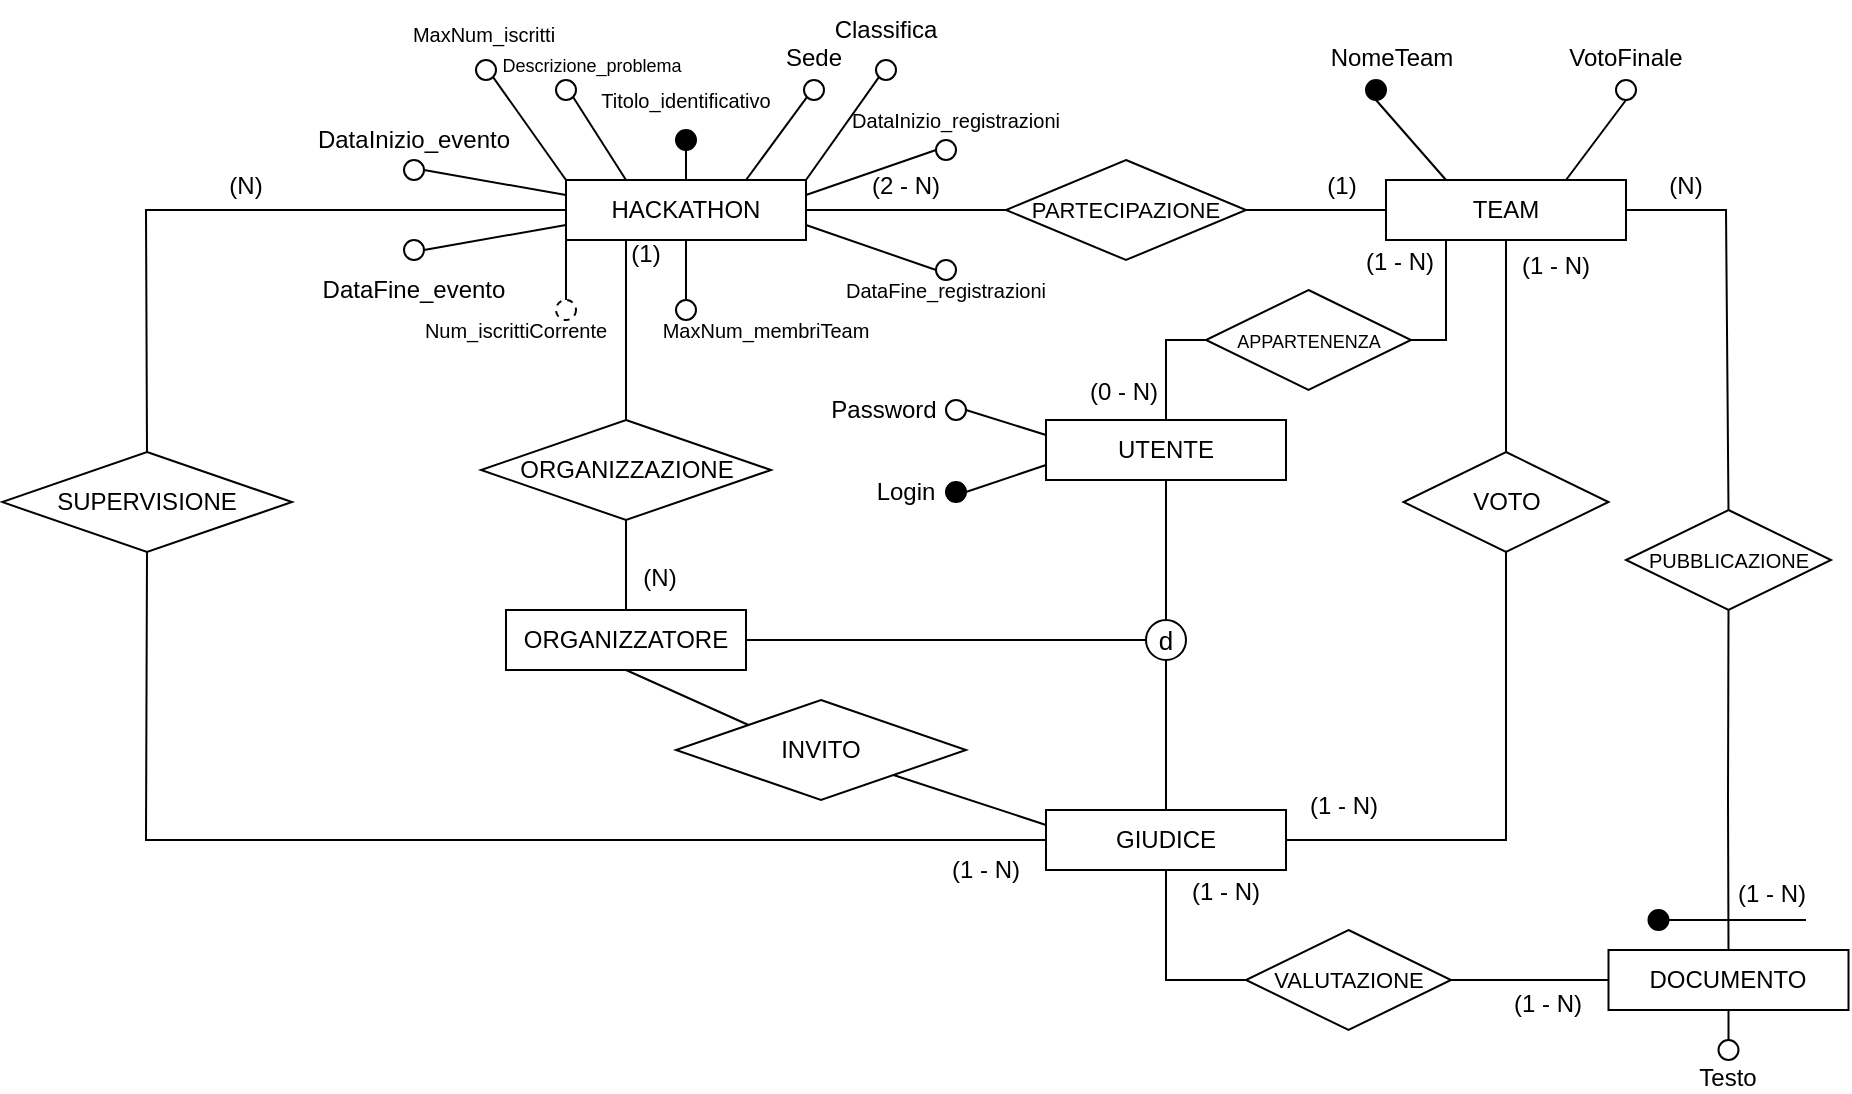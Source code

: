 <mxfile version="27.0.1">
  <diagram name="Pagina-1" id="3BJDsjm3188LnfSvLTGc">
    <mxGraphModel dx="1177" dy="638" grid="1" gridSize="10" guides="1" tooltips="1" connect="1" arrows="1" fold="1" page="1" pageScale="1" pageWidth="827" pageHeight="1169" math="0" shadow="0">
      <root>
        <mxCell id="0" />
        <mxCell id="1" parent="0" />
        <mxCell id="y3gIQtt8uorZYjk39eLD-2" value="&lt;div&gt;HACKATHON&lt;/div&gt;" style="rounded=0;whiteSpace=wrap;html=1;" vertex="1" parent="1">
          <mxGeometry x="320" y="240" width="120" height="30" as="geometry" />
        </mxCell>
        <mxCell id="y3gIQtt8uorZYjk39eLD-3" value="" style="endArrow=none;html=1;rounded=0;exitX=0.5;exitY=0;exitDx=0;exitDy=0;entryX=0.5;entryY=1;entryDx=0;entryDy=0;" edge="1" parent="1" source="y3gIQtt8uorZYjk39eLD-2" target="y3gIQtt8uorZYjk39eLD-4">
          <mxGeometry width="50" height="50" relative="1" as="geometry">
            <mxPoint x="410" y="320" as="sourcePoint" />
            <mxPoint x="380" y="200" as="targetPoint" />
          </mxGeometry>
        </mxCell>
        <mxCell id="y3gIQtt8uorZYjk39eLD-4" value="" style="ellipse;whiteSpace=wrap;html=1;aspect=fixed;fillColor=light-dark(#000000,#000000);" vertex="1" parent="1">
          <mxGeometry x="375" y="215" width="10" height="10" as="geometry" />
        </mxCell>
        <mxCell id="y3gIQtt8uorZYjk39eLD-5" value="&lt;font style=&quot;font-size: 10px;&quot;&gt;Titolo_identificativo&lt;/font&gt;" style="text;html=1;align=center;verticalAlign=middle;whiteSpace=wrap;rounded=0;" vertex="1" parent="1">
          <mxGeometry x="350" y="185" width="60" height="30" as="geometry" />
        </mxCell>
        <mxCell id="y3gIQtt8uorZYjk39eLD-6" value="" style="endArrow=none;html=1;rounded=0;exitX=0.75;exitY=0;exitDx=0;exitDy=0;entryX=0;entryY=1;entryDx=0;entryDy=0;" edge="1" target="y3gIQtt8uorZYjk39eLD-7" parent="1" source="y3gIQtt8uorZYjk39eLD-2">
          <mxGeometry width="50" height="50" relative="1" as="geometry">
            <mxPoint x="490" y="250" as="sourcePoint" />
            <mxPoint x="490" y="210" as="targetPoint" />
          </mxGeometry>
        </mxCell>
        <mxCell id="y3gIQtt8uorZYjk39eLD-7" value="" style="ellipse;whiteSpace=wrap;html=1;aspect=fixed;fillColor=none;" vertex="1" parent="1">
          <mxGeometry x="439" y="190" width="10" height="10" as="geometry" />
        </mxCell>
        <mxCell id="y3gIQtt8uorZYjk39eLD-8" value="&lt;div&gt;Sede&lt;/div&gt;" style="text;html=1;align=center;verticalAlign=middle;whiteSpace=wrap;rounded=0;" vertex="1" parent="1">
          <mxGeometry x="414" y="164" width="60" height="30" as="geometry" />
        </mxCell>
        <mxCell id="y3gIQtt8uorZYjk39eLD-9" value="" style="endArrow=none;html=1;rounded=0;exitX=1;exitY=0;exitDx=0;exitDy=0;entryX=0;entryY=1;entryDx=0;entryDy=0;" edge="1" target="y3gIQtt8uorZYjk39eLD-10" parent="1" source="y3gIQtt8uorZYjk39eLD-2">
          <mxGeometry width="50" height="50" relative="1" as="geometry">
            <mxPoint x="420" y="250" as="sourcePoint" />
            <mxPoint x="500" y="220" as="targetPoint" />
          </mxGeometry>
        </mxCell>
        <mxCell id="y3gIQtt8uorZYjk39eLD-10" value="" style="ellipse;whiteSpace=wrap;html=1;aspect=fixed;fillColor=none;" vertex="1" parent="1">
          <mxGeometry x="475" y="180" width="10" height="10" as="geometry" />
        </mxCell>
        <mxCell id="y3gIQtt8uorZYjk39eLD-11" value="&lt;div&gt;Classifica&lt;/div&gt;" style="text;html=1;align=center;verticalAlign=middle;whiteSpace=wrap;rounded=0;" vertex="1" parent="1">
          <mxGeometry x="450" y="150" width="60" height="30" as="geometry" />
        </mxCell>
        <mxCell id="y3gIQtt8uorZYjk39eLD-12" value="" style="endArrow=none;html=1;rounded=0;exitX=0.25;exitY=0;exitDx=0;exitDy=0;entryX=1;entryY=1;entryDx=0;entryDy=0;" edge="1" target="y3gIQtt8uorZYjk39eLD-14" parent="1" source="y3gIQtt8uorZYjk39eLD-2">
          <mxGeometry width="50" height="50" relative="1" as="geometry">
            <mxPoint x="260" y="230" as="sourcePoint" />
            <mxPoint x="340" y="200" as="targetPoint" />
          </mxGeometry>
        </mxCell>
        <mxCell id="y3gIQtt8uorZYjk39eLD-13" value="&lt;font style=&quot;font-size: 9px;&quot;&gt;Descrizione_problema&lt;/font&gt;" style="text;html=1;align=center;verticalAlign=middle;whiteSpace=wrap;rounded=0;" vertex="1" parent="1">
          <mxGeometry x="303" y="167" width="60" height="30" as="geometry" />
        </mxCell>
        <mxCell id="y3gIQtt8uorZYjk39eLD-14" value="" style="ellipse;whiteSpace=wrap;html=1;aspect=fixed;fillColor=none;" vertex="1" parent="1">
          <mxGeometry x="315" y="190" width="10" height="10" as="geometry" />
        </mxCell>
        <mxCell id="y3gIQtt8uorZYjk39eLD-15" value="" style="endArrow=none;html=1;rounded=0;exitX=0;exitY=0;exitDx=0;exitDy=0;entryX=1;entryY=1;entryDx=0;entryDy=0;" edge="1" target="y3gIQtt8uorZYjk39eLD-17" parent="1" source="y3gIQtt8uorZYjk39eLD-2">
          <mxGeometry width="50" height="50" relative="1" as="geometry">
            <mxPoint x="280" y="250" as="sourcePoint" />
            <mxPoint x="270" y="210" as="targetPoint" />
          </mxGeometry>
        </mxCell>
        <mxCell id="y3gIQtt8uorZYjk39eLD-16" value="&lt;font style=&quot;font-size: 10px;&quot;&gt;MaxNum_iscritti&lt;/font&gt;" style="text;html=1;align=center;verticalAlign=middle;whiteSpace=wrap;rounded=0;" vertex="1" parent="1">
          <mxGeometry x="249" y="154" width="60" height="26" as="geometry" />
        </mxCell>
        <mxCell id="y3gIQtt8uorZYjk39eLD-17" value="" style="ellipse;whiteSpace=wrap;html=1;aspect=fixed;fillColor=none;" vertex="1" parent="1">
          <mxGeometry x="275" y="180" width="10" height="10" as="geometry" />
        </mxCell>
        <mxCell id="y3gIQtt8uorZYjk39eLD-21" value="" style="endArrow=none;html=1;rounded=0;exitX=0;exitY=0.25;exitDx=0;exitDy=0;entryX=1;entryY=0.5;entryDx=0;entryDy=0;" edge="1" target="y3gIQtt8uorZYjk39eLD-22" parent="1" source="y3gIQtt8uorZYjk39eLD-2">
          <mxGeometry width="50" height="50" relative="1" as="geometry">
            <mxPoint x="275" y="316" as="sourcePoint" />
            <mxPoint x="250" y="280" as="targetPoint" />
          </mxGeometry>
        </mxCell>
        <mxCell id="y3gIQtt8uorZYjk39eLD-22" value="" style="ellipse;whiteSpace=wrap;html=1;aspect=fixed;fillColor=none;" vertex="1" parent="1">
          <mxGeometry x="239" y="230" width="10" height="10" as="geometry" />
        </mxCell>
        <mxCell id="y3gIQtt8uorZYjk39eLD-23" value="&lt;font style=&quot;font-size: 10px;&quot;&gt;MaxNum_membriTeam&lt;/font&gt;" style="text;html=1;align=center;verticalAlign=middle;whiteSpace=wrap;rounded=0;" vertex="1" parent="1">
          <mxGeometry x="390" y="300" width="60" height="30" as="geometry" />
        </mxCell>
        <mxCell id="y3gIQtt8uorZYjk39eLD-24" value="" style="endArrow=none;html=1;rounded=0;exitX=0.5;exitY=1;exitDx=0;exitDy=0;entryX=0.5;entryY=0;entryDx=0;entryDy=0;" edge="1" target="y3gIQtt8uorZYjk39eLD-25" parent="1" source="y3gIQtt8uorZYjk39eLD-2">
          <mxGeometry width="50" height="50" relative="1" as="geometry">
            <mxPoint x="396" y="325" as="sourcePoint" />
            <mxPoint x="326" y="350" as="targetPoint" />
          </mxGeometry>
        </mxCell>
        <mxCell id="y3gIQtt8uorZYjk39eLD-25" value="" style="ellipse;whiteSpace=wrap;html=1;aspect=fixed;fillColor=none;" vertex="1" parent="1">
          <mxGeometry x="375" y="300" width="10" height="10" as="geometry" />
        </mxCell>
        <mxCell id="y3gIQtt8uorZYjk39eLD-26" value="" style="ellipse;whiteSpace=wrap;html=1;aspect=fixed;fillColor=none;" vertex="1" parent="1">
          <mxGeometry x="239" y="270" width="10" height="10" as="geometry" />
        </mxCell>
        <mxCell id="y3gIQtt8uorZYjk39eLD-27" value="" style="endArrow=none;html=1;rounded=0;exitX=0;exitY=0.75;exitDx=0;exitDy=0;entryX=1;entryY=0.5;entryDx=0;entryDy=0;" edge="1" target="y3gIQtt8uorZYjk39eLD-26" parent="1" source="y3gIQtt8uorZYjk39eLD-2">
          <mxGeometry width="50" height="50" relative="1" as="geometry">
            <mxPoint x="330" y="258" as="sourcePoint" />
            <mxPoint x="260" y="290" as="targetPoint" />
          </mxGeometry>
        </mxCell>
        <mxCell id="y3gIQtt8uorZYjk39eLD-29" value="DataFine_evento" style="text;html=1;align=center;verticalAlign=middle;whiteSpace=wrap;rounded=0;" vertex="1" parent="1">
          <mxGeometry x="214" y="280" width="60" height="30" as="geometry" />
        </mxCell>
        <mxCell id="y3gIQtt8uorZYjk39eLD-30" value="DataInizio_evento" style="text;html=1;align=center;verticalAlign=middle;whiteSpace=wrap;rounded=0;" vertex="1" parent="1">
          <mxGeometry x="214" y="205" width="60" height="30" as="geometry" />
        </mxCell>
        <mxCell id="y3gIQtt8uorZYjk39eLD-31" value="" style="endArrow=none;html=1;rounded=0;exitX=1;exitY=0.25;exitDx=0;exitDy=0;entryX=0;entryY=0.5;entryDx=0;entryDy=0;" edge="1" target="y3gIQtt8uorZYjk39eLD-32" parent="1" source="y3gIQtt8uorZYjk39eLD-2">
          <mxGeometry width="50" height="50" relative="1" as="geometry">
            <mxPoint x="556" y="316" as="sourcePoint" />
            <mxPoint x="506" y="286" as="targetPoint" />
          </mxGeometry>
        </mxCell>
        <mxCell id="y3gIQtt8uorZYjk39eLD-32" value="" style="ellipse;whiteSpace=wrap;html=1;aspect=fixed;fillColor=none;" vertex="1" parent="1">
          <mxGeometry x="505" y="220" width="10" height="10" as="geometry" />
        </mxCell>
        <mxCell id="y3gIQtt8uorZYjk39eLD-33" value="&lt;div&gt;&lt;font style=&quot;font-size: 10px;&quot;&gt;DataInizio_registrazioni&lt;/font&gt;&lt;/div&gt;" style="text;html=1;align=center;verticalAlign=middle;whiteSpace=wrap;rounded=0;" vertex="1" parent="1">
          <mxGeometry x="485" y="195" width="60" height="30" as="geometry" />
        </mxCell>
        <mxCell id="y3gIQtt8uorZYjk39eLD-34" value="" style="endArrow=none;html=1;rounded=0;exitX=1;exitY=0.75;exitDx=0;exitDy=0;entryX=0;entryY=0.5;entryDx=0;entryDy=0;" edge="1" target="y3gIQtt8uorZYjk39eLD-35" parent="1" source="y3gIQtt8uorZYjk39eLD-2">
          <mxGeometry width="50" height="50" relative="1" as="geometry">
            <mxPoint x="550.5" y="396" as="sourcePoint" />
            <mxPoint x="500.5" y="366" as="targetPoint" />
          </mxGeometry>
        </mxCell>
        <mxCell id="y3gIQtt8uorZYjk39eLD-35" value="" style="ellipse;whiteSpace=wrap;html=1;aspect=fixed;fillColor=none;" vertex="1" parent="1">
          <mxGeometry x="505" y="280" width="10" height="10" as="geometry" />
        </mxCell>
        <mxCell id="y3gIQtt8uorZYjk39eLD-36" value="&lt;div&gt;&lt;font style=&quot;font-size: 10px;&quot;&gt;DataFine_registrazioni&lt;/font&gt;&lt;/div&gt;" style="text;html=1;align=center;verticalAlign=middle;whiteSpace=wrap;rounded=0;" vertex="1" parent="1">
          <mxGeometry x="480" y="290" width="60" height="10" as="geometry" />
        </mxCell>
        <mxCell id="y3gIQtt8uorZYjk39eLD-37" value="" style="endArrow=none;html=1;rounded=0;entryX=0.25;entryY=1;entryDx=0;entryDy=0;exitX=0.5;exitY=0;exitDx=0;exitDy=0;" edge="1" parent="1" source="y3gIQtt8uorZYjk39eLD-42" target="y3gIQtt8uorZYjk39eLD-2">
          <mxGeometry width="50" height="50" relative="1" as="geometry">
            <mxPoint x="350" y="440" as="sourcePoint" />
            <mxPoint x="275" y="400" as="targetPoint" />
          </mxGeometry>
        </mxCell>
        <mxCell id="y3gIQtt8uorZYjk39eLD-38" value="ORGANIZZATORE" style="rounded=0;whiteSpace=wrap;html=1;" vertex="1" parent="1">
          <mxGeometry x="290" y="455" width="120" height="30" as="geometry" />
        </mxCell>
        <mxCell id="y3gIQtt8uorZYjk39eLD-39" value="TEAM" style="rounded=0;whiteSpace=wrap;html=1;" vertex="1" parent="1">
          <mxGeometry x="730" y="240" width="120" height="30" as="geometry" />
        </mxCell>
        <mxCell id="y3gIQtt8uorZYjk39eLD-40" value="" style="endArrow=none;html=1;rounded=0;entryX=1;entryY=0.5;entryDx=0;entryDy=0;exitX=0;exitY=0.5;exitDx=0;exitDy=0;" edge="1" parent="1" source="y3gIQtt8uorZYjk39eLD-119" target="y3gIQtt8uorZYjk39eLD-2">
          <mxGeometry width="50" height="50" relative="1" as="geometry">
            <mxPoint x="360" y="450" as="sourcePoint" />
            <mxPoint x="360" y="280" as="targetPoint" />
          </mxGeometry>
        </mxCell>
        <mxCell id="y3gIQtt8uorZYjk39eLD-41" value="UTENTE" style="rounded=0;whiteSpace=wrap;html=1;" vertex="1" parent="1">
          <mxGeometry x="560" y="360" width="120" height="30" as="geometry" />
        </mxCell>
        <mxCell id="y3gIQtt8uorZYjk39eLD-43" value="" style="endArrow=none;html=1;rounded=0;entryX=0.5;entryY=1;entryDx=0;entryDy=0;exitX=0.5;exitY=0;exitDx=0;exitDy=0;" edge="1" parent="1" source="y3gIQtt8uorZYjk39eLD-38" target="y3gIQtt8uorZYjk39eLD-42">
          <mxGeometry width="50" height="50" relative="1" as="geometry">
            <mxPoint x="350" y="510" as="sourcePoint" />
            <mxPoint x="350" y="270" as="targetPoint" />
          </mxGeometry>
        </mxCell>
        <mxCell id="y3gIQtt8uorZYjk39eLD-42" value="ORGANIZZAZIONE" style="shape=rhombus;perimeter=rhombusPerimeter;whiteSpace=wrap;html=1;align=center;" vertex="1" parent="1">
          <mxGeometry x="277.5" y="360" width="145" height="50" as="geometry" />
        </mxCell>
        <mxCell id="y3gIQtt8uorZYjk39eLD-44" value="" style="endArrow=none;html=1;rounded=0;exitX=0;exitY=0.75;exitDx=0;exitDy=0;entryX=1;entryY=0.5;entryDx=0;entryDy=0;" edge="1" parent="1" source="y3gIQtt8uorZYjk39eLD-41">
          <mxGeometry width="50" height="50" relative="1" as="geometry">
            <mxPoint x="540" y="400" as="sourcePoint" />
            <mxPoint x="520" y="396" as="targetPoint" />
          </mxGeometry>
        </mxCell>
        <mxCell id="y3gIQtt8uorZYjk39eLD-46" value="Login" style="text;html=1;align=center;verticalAlign=middle;whiteSpace=wrap;rounded=0;" vertex="1" parent="1">
          <mxGeometry x="465" y="391" width="50" height="10" as="geometry" />
        </mxCell>
        <mxCell id="y3gIQtt8uorZYjk39eLD-50" value="" style="endArrow=none;html=1;rounded=0;exitX=0;exitY=0.25;exitDx=0;exitDy=0;entryX=1;entryY=0.5;entryDx=0;entryDy=0;" edge="1" target="y3gIQtt8uorZYjk39eLD-51" parent="1" source="y3gIQtt8uorZYjk39eLD-41">
          <mxGeometry width="50" height="50" relative="1" as="geometry">
            <mxPoint x="700" y="376" as="sourcePoint" />
            <mxPoint x="650" y="346" as="targetPoint" />
          </mxGeometry>
        </mxCell>
        <mxCell id="y3gIQtt8uorZYjk39eLD-51" value="" style="ellipse;whiteSpace=wrap;html=1;aspect=fixed;fillColor=none;" vertex="1" parent="1">
          <mxGeometry x="510" y="350" width="10" height="10" as="geometry" />
        </mxCell>
        <mxCell id="y3gIQtt8uorZYjk39eLD-52" value="Password" style="text;html=1;align=center;verticalAlign=middle;whiteSpace=wrap;rounded=0;" vertex="1" parent="1">
          <mxGeometry x="449" y="350" width="60" height="10" as="geometry" />
        </mxCell>
        <mxCell id="y3gIQtt8uorZYjk39eLD-59" value="" style="endArrow=none;html=1;rounded=0;exitX=0;exitY=1;exitDx=0;exitDy=0;entryX=0.5;entryY=0;entryDx=0;entryDy=0;" edge="1" target="y3gIQtt8uorZYjk39eLD-60" parent="1" source="y3gIQtt8uorZYjk39eLD-2">
          <mxGeometry width="50" height="50" relative="1" as="geometry">
            <mxPoint x="239" y="402" as="sourcePoint" />
            <mxPoint x="189" y="372" as="targetPoint" />
          </mxGeometry>
        </mxCell>
        <mxCell id="y3gIQtt8uorZYjk39eLD-60" value="" style="ellipse;whiteSpace=wrap;html=1;aspect=fixed;fillColor=none;dashed=1;" vertex="1" parent="1">
          <mxGeometry x="315" y="300" width="10" height="10" as="geometry" />
        </mxCell>
        <mxCell id="y3gIQtt8uorZYjk39eLD-61" value="&lt;font style=&quot;font-size: 10px;&quot;&gt;Num_iscrittiCorrente&lt;/font&gt;" style="text;html=1;align=center;verticalAlign=middle;whiteSpace=wrap;rounded=0;" vertex="1" parent="1">
          <mxGeometry x="265" y="310" width="60" height="10" as="geometry" />
        </mxCell>
        <mxCell id="y3gIQtt8uorZYjk39eLD-63" value="&lt;font style=&quot;font-size: 13px;&quot;&gt;d&lt;/font&gt;" style="ellipse;whiteSpace=wrap;html=1;aspect=fixed;" vertex="1" parent="1">
          <mxGeometry x="610" y="460" width="20" height="20" as="geometry" />
        </mxCell>
        <mxCell id="y3gIQtt8uorZYjk39eLD-64" value="" style="endArrow=none;html=1;rounded=0;entryX=0.5;entryY=1;entryDx=0;entryDy=0;exitX=0.5;exitY=0;exitDx=0;exitDy=0;" edge="1" parent="1" source="y3gIQtt8uorZYjk39eLD-63" target="y3gIQtt8uorZYjk39eLD-41">
          <mxGeometry width="50" height="50" relative="1" as="geometry">
            <mxPoint x="360" y="520" as="sourcePoint" />
            <mxPoint x="360" y="420" as="targetPoint" />
          </mxGeometry>
        </mxCell>
        <mxCell id="y3gIQtt8uorZYjk39eLD-65" value="" style="endArrow=none;html=1;rounded=0;entryX=0;entryY=0.5;entryDx=0;entryDy=0;exitX=1;exitY=0.5;exitDx=0;exitDy=0;" edge="1" parent="1" source="y3gIQtt8uorZYjk39eLD-38" target="y3gIQtt8uorZYjk39eLD-63">
          <mxGeometry width="50" height="50" relative="1" as="geometry">
            <mxPoint x="630" y="470" as="sourcePoint" />
            <mxPoint x="630" y="400" as="targetPoint" />
          </mxGeometry>
        </mxCell>
        <mxCell id="y3gIQtt8uorZYjk39eLD-66" value="GIUDICE" style="rounded=0;whiteSpace=wrap;html=1;" vertex="1" parent="1">
          <mxGeometry x="560" y="555" width="120" height="30" as="geometry" />
        </mxCell>
        <mxCell id="y3gIQtt8uorZYjk39eLD-67" value="" style="endArrow=none;html=1;rounded=0;entryX=0.5;entryY=0;entryDx=0;entryDy=0;exitX=0.5;exitY=1;exitDx=0;exitDy=0;" edge="1" parent="1" source="y3gIQtt8uorZYjk39eLD-63" target="y3gIQtt8uorZYjk39eLD-66">
          <mxGeometry width="50" height="50" relative="1" as="geometry">
            <mxPoint x="420" y="480" as="sourcePoint" />
            <mxPoint x="620" y="480" as="targetPoint" />
          </mxGeometry>
        </mxCell>
        <mxCell id="y3gIQtt8uorZYjk39eLD-69" value="" style="endArrow=none;html=1;rounded=0;entryX=0;entryY=0.5;entryDx=0;entryDy=0;exitX=0.5;exitY=0;exitDx=0;exitDy=0;" edge="1" parent="1" source="y3gIQtt8uorZYjk39eLD-70" target="y3gIQtt8uorZYjk39eLD-2">
          <mxGeometry width="50" height="50" relative="1" as="geometry">
            <mxPoint x="180" y="400" as="sourcePoint" />
            <mxPoint x="320" y="250" as="targetPoint" />
            <Array as="points">
              <mxPoint x="110" y="255" />
            </Array>
          </mxGeometry>
        </mxCell>
        <mxCell id="y3gIQtt8uorZYjk39eLD-71" value="" style="endArrow=none;html=1;rounded=0;entryX=0.5;entryY=1;entryDx=0;entryDy=0;exitX=0;exitY=0.5;exitDx=0;exitDy=0;" edge="1" parent="1" source="y3gIQtt8uorZYjk39eLD-66" target="y3gIQtt8uorZYjk39eLD-70">
          <mxGeometry width="50" height="50" relative="1" as="geometry">
            <mxPoint x="560" y="570" as="sourcePoint" />
            <mxPoint x="320" y="255" as="targetPoint" />
            <Array as="points">
              <mxPoint x="110" y="570" />
            </Array>
          </mxGeometry>
        </mxCell>
        <mxCell id="y3gIQtt8uorZYjk39eLD-70" value="SUPERVISIONE" style="shape=rhombus;perimeter=rhombusPerimeter;whiteSpace=wrap;html=1;align=center;" vertex="1" parent="1">
          <mxGeometry x="38" y="376" width="145" height="50" as="geometry" />
        </mxCell>
        <mxCell id="y3gIQtt8uorZYjk39eLD-72" value="" style="endArrow=none;html=1;rounded=0;entryX=0;entryY=0.25;entryDx=0;entryDy=0;exitX=1;exitY=1;exitDx=0;exitDy=0;" edge="1" parent="1" source="y3gIQtt8uorZYjk39eLD-73" target="y3gIQtt8uorZYjk39eLD-66">
          <mxGeometry width="50" height="50" relative="1" as="geometry">
            <mxPoint x="420" y="480" as="sourcePoint" />
            <mxPoint x="620" y="480" as="targetPoint" />
          </mxGeometry>
        </mxCell>
        <mxCell id="y3gIQtt8uorZYjk39eLD-74" value="" style="endArrow=none;html=1;rounded=0;entryX=0;entryY=0;entryDx=0;entryDy=0;exitX=0.5;exitY=1;exitDx=0;exitDy=0;" edge="1" parent="1" source="y3gIQtt8uorZYjk39eLD-38" target="y3gIQtt8uorZYjk39eLD-73">
          <mxGeometry width="50" height="50" relative="1" as="geometry">
            <mxPoint x="350" y="485" as="sourcePoint" />
            <mxPoint x="560" y="563" as="targetPoint" />
          </mxGeometry>
        </mxCell>
        <mxCell id="y3gIQtt8uorZYjk39eLD-73" value="INVITO" style="shape=rhombus;perimeter=rhombusPerimeter;whiteSpace=wrap;html=1;align=center;" vertex="1" parent="1">
          <mxGeometry x="375" y="500" width="145" height="50" as="geometry" />
        </mxCell>
        <mxCell id="y3gIQtt8uorZYjk39eLD-75" value="" style="endArrow=none;html=1;rounded=0;entryX=1;entryY=0.5;entryDx=0;entryDy=0;exitX=0.5;exitY=1;exitDx=0;exitDy=0;" edge="1" parent="1" source="y3gIQtt8uorZYjk39eLD-76" target="y3gIQtt8uorZYjk39eLD-66">
          <mxGeometry width="50" height="50" relative="1" as="geometry">
            <mxPoint x="630" y="490" as="sourcePoint" />
            <mxPoint x="630" y="565" as="targetPoint" />
            <Array as="points">
              <mxPoint x="790" y="570" />
            </Array>
          </mxGeometry>
        </mxCell>
        <mxCell id="y3gIQtt8uorZYjk39eLD-77" value="" style="endArrow=none;html=1;rounded=0;entryX=0.5;entryY=0;entryDx=0;entryDy=0;exitX=0.5;exitY=1;exitDx=0;exitDy=0;" edge="1" parent="1" source="y3gIQtt8uorZYjk39eLD-39" target="y3gIQtt8uorZYjk39eLD-76">
          <mxGeometry width="50" height="50" relative="1" as="geometry">
            <mxPoint x="790" y="270" as="sourcePoint" />
            <mxPoint x="680" y="570" as="targetPoint" />
            <Array as="points" />
          </mxGeometry>
        </mxCell>
        <mxCell id="y3gIQtt8uorZYjk39eLD-76" value="VOTO" style="shape=rhombus;perimeter=rhombusPerimeter;whiteSpace=wrap;html=1;align=center;" vertex="1" parent="1">
          <mxGeometry x="738.75" y="376" width="102.5" height="50" as="geometry" />
        </mxCell>
        <mxCell id="y3gIQtt8uorZYjk39eLD-78" value="&lt;div&gt;DOCUMENTO&lt;/div&gt;" style="rounded=0;whiteSpace=wrap;html=1;" vertex="1" parent="1">
          <mxGeometry x="841.25" y="625" width="120" height="30" as="geometry" />
        </mxCell>
        <mxCell id="y3gIQtt8uorZYjk39eLD-80" value="" style="endArrow=none;html=1;rounded=0;entryX=0.5;entryY=1;entryDx=0;entryDy=0;exitX=0;exitY=0.5;exitDx=0;exitDy=0;" edge="1" parent="1" source="y3gIQtt8uorZYjk39eLD-83" target="y3gIQtt8uorZYjk39eLD-66">
          <mxGeometry width="50" height="50" relative="1" as="geometry">
            <mxPoint x="680" y="600" as="sourcePoint" />
            <mxPoint x="680" y="675" as="targetPoint" />
            <Array as="points">
              <mxPoint x="620" y="640" />
            </Array>
          </mxGeometry>
        </mxCell>
        <mxCell id="y3gIQtt8uorZYjk39eLD-81" value="" style="endArrow=none;html=1;rounded=0;entryX=0.5;entryY=0;entryDx=0;entryDy=0;exitX=0.5;exitY=1;exitDx=0;exitDy=0;" edge="1" parent="1" source="y3gIQtt8uorZYjk39eLD-86" target="y3gIQtt8uorZYjk39eLD-78">
          <mxGeometry width="50" height="50" relative="1" as="geometry">
            <mxPoint x="630" y="490" as="sourcePoint" />
            <mxPoint x="630" y="565" as="targetPoint" />
            <Array as="points">
              <mxPoint x="901" y="550" />
            </Array>
          </mxGeometry>
        </mxCell>
        <mxCell id="y3gIQtt8uorZYjk39eLD-83" value="&lt;font style=&quot;font-size: 11px;&quot;&gt;VALUTAZIONE&lt;/font&gt;" style="shape=rhombus;perimeter=rhombusPerimeter;whiteSpace=wrap;html=1;align=center;" vertex="1" parent="1">
          <mxGeometry x="660" y="615" width="102.5" height="50" as="geometry" />
        </mxCell>
        <mxCell id="y3gIQtt8uorZYjk39eLD-85" value="" style="endArrow=none;html=1;rounded=0;entryX=1;entryY=0.5;entryDx=0;entryDy=0;exitX=0;exitY=0.5;exitDx=0;exitDy=0;" edge="1" parent="1" source="y3gIQtt8uorZYjk39eLD-78" target="y3gIQtt8uorZYjk39eLD-83">
          <mxGeometry width="50" height="50" relative="1" as="geometry">
            <mxPoint x="630" y="490" as="sourcePoint" />
            <mxPoint x="630" y="565" as="targetPoint" />
          </mxGeometry>
        </mxCell>
        <mxCell id="y3gIQtt8uorZYjk39eLD-89" value="" style="endArrow=none;html=1;rounded=0;entryX=0.5;entryY=0;entryDx=0;entryDy=0;exitX=1;exitY=0.5;exitDx=0;exitDy=0;" edge="1" parent="1" source="y3gIQtt8uorZYjk39eLD-39" target="y3gIQtt8uorZYjk39eLD-86">
          <mxGeometry width="50" height="50" relative="1" as="geometry">
            <mxPoint x="850" y="255" as="sourcePoint" />
            <mxPoint x="901" y="625" as="targetPoint" />
            <Array as="points">
              <mxPoint x="900" y="255" />
            </Array>
          </mxGeometry>
        </mxCell>
        <mxCell id="y3gIQtt8uorZYjk39eLD-86" value="&lt;font style=&quot;font-size: 10px;&quot;&gt;PUBBLICAZIONE&lt;/font&gt;" style="shape=rhombus;perimeter=rhombusPerimeter;whiteSpace=wrap;html=1;align=center;" vertex="1" parent="1">
          <mxGeometry x="850" y="405" width="102.5" height="50" as="geometry" />
        </mxCell>
        <mxCell id="y3gIQtt8uorZYjk39eLD-95" value="NomeTeam" style="text;html=1;align=center;verticalAlign=middle;whiteSpace=wrap;rounded=0;" vertex="1" parent="1">
          <mxGeometry x="702.5" y="174" width="60" height="10" as="geometry" />
        </mxCell>
        <mxCell id="y3gIQtt8uorZYjk39eLD-96" value="" style="endArrow=none;html=1;rounded=0;exitX=0.75;exitY=0;exitDx=0;exitDy=0;entryX=0.5;entryY=1;entryDx=0;entryDy=0;" edge="1" target="y3gIQtt8uorZYjk39eLD-97" parent="1" source="y3gIQtt8uorZYjk39eLD-39">
          <mxGeometry width="50" height="50" relative="1" as="geometry">
            <mxPoint x="835" y="230" as="sourcePoint" />
            <mxPoint x="785" y="200" as="targetPoint" />
          </mxGeometry>
        </mxCell>
        <mxCell id="y3gIQtt8uorZYjk39eLD-97" value="" style="ellipse;whiteSpace=wrap;html=1;aspect=fixed;fillColor=none;" vertex="1" parent="1">
          <mxGeometry x="845" y="190" width="10" height="10" as="geometry" />
        </mxCell>
        <mxCell id="y3gIQtt8uorZYjk39eLD-98" value="VotoFinale" style="text;html=1;align=center;verticalAlign=middle;whiteSpace=wrap;rounded=0;" vertex="1" parent="1">
          <mxGeometry x="820" y="174" width="60" height="10" as="geometry" />
        </mxCell>
        <mxCell id="y3gIQtt8uorZYjk39eLD-99" value="" style="endArrow=none;html=1;rounded=0;exitX=0.5;exitY=1;exitDx=0;exitDy=0;entryX=0.5;entryY=0;entryDx=0;entryDy=0;" edge="1" target="y3gIQtt8uorZYjk39eLD-100" parent="1" source="y3gIQtt8uorZYjk39eLD-78">
          <mxGeometry width="50" height="50" relative="1" as="geometry">
            <mxPoint x="885" y="786" as="sourcePoint" />
            <mxPoint x="835" y="756" as="targetPoint" />
          </mxGeometry>
        </mxCell>
        <mxCell id="y3gIQtt8uorZYjk39eLD-100" value="" style="ellipse;whiteSpace=wrap;html=1;aspect=fixed;fillColor=none;" vertex="1" parent="1">
          <mxGeometry x="896.25" y="670" width="10" height="10" as="geometry" />
        </mxCell>
        <mxCell id="y3gIQtt8uorZYjk39eLD-101" value="Testo" style="text;html=1;align=center;verticalAlign=middle;whiteSpace=wrap;rounded=0;" vertex="1" parent="1">
          <mxGeometry x="871.25" y="684" width="60" height="10" as="geometry" />
        </mxCell>
        <mxCell id="y3gIQtt8uorZYjk39eLD-102" value="" style="endArrow=none;html=1;rounded=0;entryX=1;entryY=0.5;entryDx=0;entryDy=0;" edge="1" parent="1">
          <mxGeometry width="50" height="50" relative="1" as="geometry">
            <mxPoint x="940" y="610" as="sourcePoint" />
            <mxPoint x="871.25" y="610" as="targetPoint" />
          </mxGeometry>
        </mxCell>
        <mxCell id="y3gIQtt8uorZYjk39eLD-107" value="(N)" style="text;html=1;align=center;verticalAlign=middle;whiteSpace=wrap;rounded=0;" vertex="1" parent="1">
          <mxGeometry x="130" y="230" width="60" height="26" as="geometry" />
        </mxCell>
        <mxCell id="y3gIQtt8uorZYjk39eLD-108" value="(1 - N)" style="text;html=1;align=center;verticalAlign=middle;whiteSpace=wrap;rounded=0;" vertex="1" parent="1">
          <mxGeometry x="500" y="572" width="60" height="26" as="geometry" />
        </mxCell>
        <mxCell id="y3gIQtt8uorZYjk39eLD-109" value="(1 - N)" style="text;html=1;align=center;verticalAlign=middle;whiteSpace=wrap;rounded=0;" vertex="1" parent="1">
          <mxGeometry x="620" y="583" width="60" height="26" as="geometry" />
        </mxCell>
        <mxCell id="y3gIQtt8uorZYjk39eLD-110" value="(1 - N)" style="text;html=1;align=center;verticalAlign=middle;whiteSpace=wrap;rounded=0;" vertex="1" parent="1">
          <mxGeometry x="781.25" y="639" width="60" height="26" as="geometry" />
        </mxCell>
        <mxCell id="y3gIQtt8uorZYjk39eLD-111" value="(1 - N)" style="text;html=1;align=center;verticalAlign=middle;whiteSpace=wrap;rounded=0;" vertex="1" parent="1">
          <mxGeometry x="892.5" y="584" width="60" height="26" as="geometry" />
        </mxCell>
        <mxCell id="y3gIQtt8uorZYjk39eLD-114" value="(N)" style="text;html=1;align=center;verticalAlign=middle;whiteSpace=wrap;rounded=0;" vertex="1" parent="1">
          <mxGeometry x="850" y="230" width="60" height="26" as="geometry" />
        </mxCell>
        <mxCell id="y3gIQtt8uorZYjk39eLD-115" value="(1 - N)" style="text;html=1;align=center;verticalAlign=middle;whiteSpace=wrap;rounded=0;" vertex="1" parent="1">
          <mxGeometry x="678.75" y="540" width="60" height="26" as="geometry" />
        </mxCell>
        <mxCell id="y3gIQtt8uorZYjk39eLD-116" value="(1 - N)" style="text;html=1;align=center;verticalAlign=middle;whiteSpace=wrap;rounded=0;" vertex="1" parent="1">
          <mxGeometry x="785" y="270" width="60" height="26" as="geometry" />
        </mxCell>
        <mxCell id="y3gIQtt8uorZYjk39eLD-117" value="(1)" style="text;html=1;align=center;verticalAlign=middle;whiteSpace=wrap;rounded=0;" vertex="1" parent="1">
          <mxGeometry x="330" y="264" width="60" height="26" as="geometry" />
        </mxCell>
        <mxCell id="y3gIQtt8uorZYjk39eLD-118" value="(N)" style="text;html=1;align=center;verticalAlign=middle;whiteSpace=wrap;rounded=0;" vertex="1" parent="1">
          <mxGeometry x="337" y="426" width="60" height="26" as="geometry" />
        </mxCell>
        <mxCell id="y3gIQtt8uorZYjk39eLD-120" value="" style="endArrow=none;html=1;rounded=0;entryX=1;entryY=0.5;entryDx=0;entryDy=0;exitX=0;exitY=0.5;exitDx=0;exitDy=0;" edge="1" parent="1" source="y3gIQtt8uorZYjk39eLD-39" target="y3gIQtt8uorZYjk39eLD-119">
          <mxGeometry width="50" height="50" relative="1" as="geometry">
            <mxPoint x="730" y="255" as="sourcePoint" />
            <mxPoint x="440" y="255" as="targetPoint" />
          </mxGeometry>
        </mxCell>
        <mxCell id="y3gIQtt8uorZYjk39eLD-119" value="&lt;font style=&quot;font-size: 11px;&quot;&gt;PARTECIPAZIONE&lt;/font&gt;" style="shape=rhombus;perimeter=rhombusPerimeter;whiteSpace=wrap;html=1;align=center;" vertex="1" parent="1">
          <mxGeometry x="540" y="230" width="120" height="50" as="geometry" />
        </mxCell>
        <mxCell id="y3gIQtt8uorZYjk39eLD-122" value="(1)" style="text;html=1;align=center;verticalAlign=middle;whiteSpace=wrap;rounded=0;" vertex="1" parent="1">
          <mxGeometry x="677.5" y="230" width="60" height="26" as="geometry" />
        </mxCell>
        <mxCell id="y3gIQtt8uorZYjk39eLD-123" value="(2 - N)" style="text;html=1;align=center;verticalAlign=middle;whiteSpace=wrap;rounded=0;" vertex="1" parent="1">
          <mxGeometry x="460" y="230" width="60" height="26" as="geometry" />
        </mxCell>
        <mxCell id="y3gIQtt8uorZYjk39eLD-128" value="" style="endArrow=none;html=1;rounded=0;entryX=0;entryY=0.5;entryDx=0;entryDy=0;exitX=0.5;exitY=0;exitDx=0;exitDy=0;" edge="1" parent="1" source="y3gIQtt8uorZYjk39eLD-41" target="y3gIQtt8uorZYjk39eLD-126">
          <mxGeometry width="50" height="50" relative="1" as="geometry">
            <mxPoint x="620" y="360" as="sourcePoint" />
            <mxPoint x="760" y="270" as="targetPoint" />
            <Array as="points">
              <mxPoint x="620" y="320" />
            </Array>
          </mxGeometry>
        </mxCell>
        <mxCell id="y3gIQtt8uorZYjk39eLD-126" value="&lt;font style=&quot;font-size: 9px;&quot;&gt;APPARTENENZA&lt;/font&gt;" style="shape=rhombus;perimeter=rhombusPerimeter;whiteSpace=wrap;html=1;align=center;" vertex="1" parent="1">
          <mxGeometry x="640" y="295" width="102.5" height="50" as="geometry" />
        </mxCell>
        <mxCell id="y3gIQtt8uorZYjk39eLD-129" value="" style="endArrow=none;html=1;rounded=0;entryX=1;entryY=0.5;entryDx=0;entryDy=0;exitX=0.25;exitY=1;exitDx=0;exitDy=0;" edge="1" parent="1" source="y3gIQtt8uorZYjk39eLD-39" target="y3gIQtt8uorZYjk39eLD-126">
          <mxGeometry width="50" height="50" relative="1" as="geometry">
            <mxPoint x="800" y="280" as="sourcePoint" />
            <mxPoint x="800" y="386" as="targetPoint" />
            <Array as="points">
              <mxPoint x="760" y="320" />
            </Array>
          </mxGeometry>
        </mxCell>
        <mxCell id="y3gIQtt8uorZYjk39eLD-130" value="(1 - N)" style="text;html=1;align=center;verticalAlign=middle;whiteSpace=wrap;rounded=0;" vertex="1" parent="1">
          <mxGeometry x="707" y="268" width="60" height="26" as="geometry" />
        </mxCell>
        <mxCell id="y3gIQtt8uorZYjk39eLD-131" value="(0 - N)" style="text;html=1;align=center;verticalAlign=middle;whiteSpace=wrap;rounded=0;" vertex="1" parent="1">
          <mxGeometry x="569" y="333" width="60" height="26" as="geometry" />
        </mxCell>
        <mxCell id="y3gIQtt8uorZYjk39eLD-133" value="" style="endArrow=none;html=1;rounded=0;exitX=0.25;exitY=0;exitDx=0;exitDy=0;entryX=0.5;entryY=1;entryDx=0;entryDy=0;" edge="1" parent="1" source="y3gIQtt8uorZYjk39eLD-39" target="y3gIQtt8uorZYjk39eLD-132">
          <mxGeometry width="50" height="50" relative="1" as="geometry">
            <mxPoint x="760" y="240" as="sourcePoint" />
            <mxPoint x="732.5" y="200" as="targetPoint" />
          </mxGeometry>
        </mxCell>
        <mxCell id="y3gIQtt8uorZYjk39eLD-132" value="" style="ellipse;whiteSpace=wrap;html=1;aspect=fixed;fillColor=light-dark(#000000,#000000);" vertex="1" parent="1">
          <mxGeometry x="720" y="190" width="10" height="10" as="geometry" />
        </mxCell>
        <mxCell id="y3gIQtt8uorZYjk39eLD-134" value="" style="ellipse;whiteSpace=wrap;html=1;aspect=fixed;fillColor=light-dark(#000000,#000000);" vertex="1" parent="1">
          <mxGeometry x="510" y="391" width="10" height="10" as="geometry" />
        </mxCell>
        <mxCell id="y3gIQtt8uorZYjk39eLD-135" value="" style="ellipse;whiteSpace=wrap;html=1;aspect=fixed;fillColor=light-dark(#000000,#000000);" vertex="1" parent="1">
          <mxGeometry x="861.25" y="605" width="10" height="10" as="geometry" />
        </mxCell>
      </root>
    </mxGraphModel>
  </diagram>
</mxfile>
